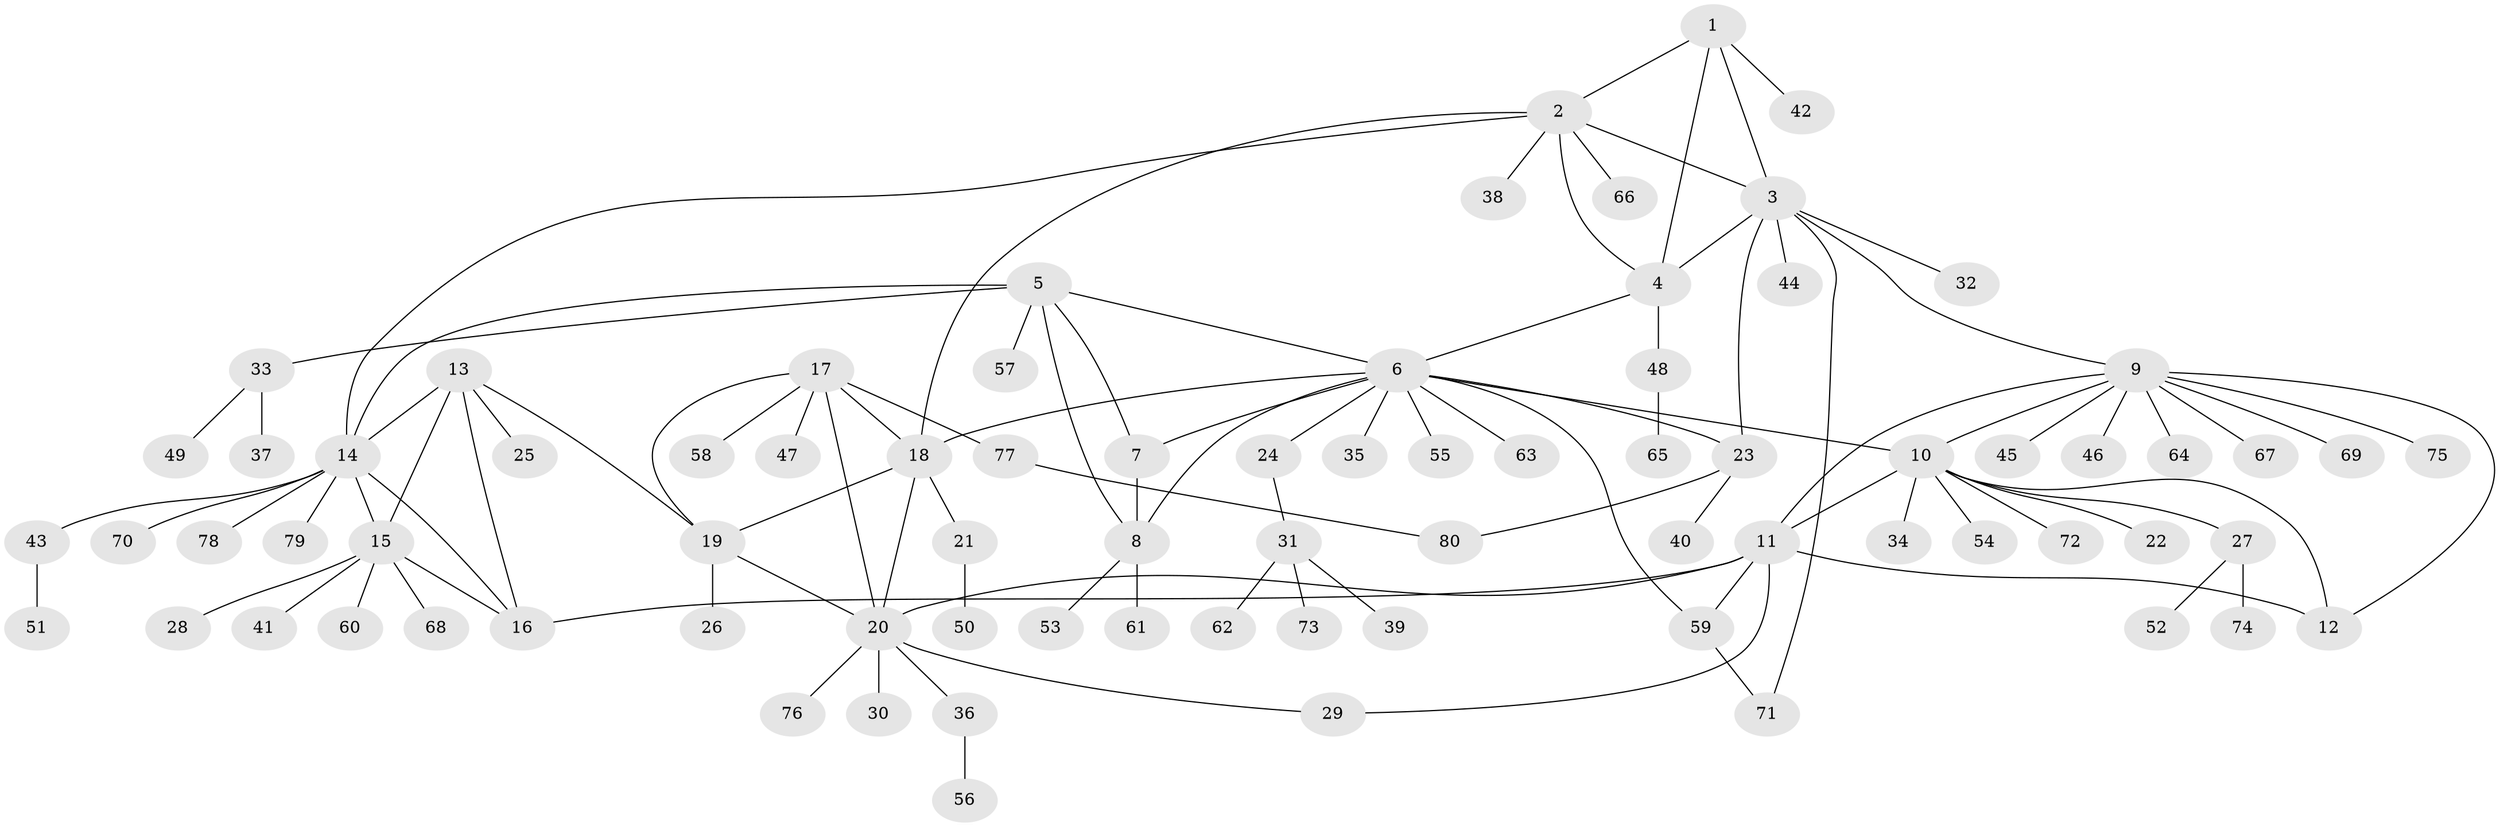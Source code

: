 // Generated by graph-tools (version 1.1) at 2025/02/03/09/25 03:02:50]
// undirected, 80 vertices, 105 edges
graph export_dot {
graph [start="1"]
  node [color=gray90,style=filled];
  1;
  2;
  3;
  4;
  5;
  6;
  7;
  8;
  9;
  10;
  11;
  12;
  13;
  14;
  15;
  16;
  17;
  18;
  19;
  20;
  21;
  22;
  23;
  24;
  25;
  26;
  27;
  28;
  29;
  30;
  31;
  32;
  33;
  34;
  35;
  36;
  37;
  38;
  39;
  40;
  41;
  42;
  43;
  44;
  45;
  46;
  47;
  48;
  49;
  50;
  51;
  52;
  53;
  54;
  55;
  56;
  57;
  58;
  59;
  60;
  61;
  62;
  63;
  64;
  65;
  66;
  67;
  68;
  69;
  70;
  71;
  72;
  73;
  74;
  75;
  76;
  77;
  78;
  79;
  80;
  1 -- 2;
  1 -- 3;
  1 -- 4;
  1 -- 42;
  2 -- 3;
  2 -- 4;
  2 -- 14;
  2 -- 18;
  2 -- 38;
  2 -- 66;
  3 -- 4;
  3 -- 9;
  3 -- 23;
  3 -- 32;
  3 -- 44;
  3 -- 71;
  4 -- 6;
  4 -- 48;
  5 -- 6;
  5 -- 7;
  5 -- 8;
  5 -- 14;
  5 -- 33;
  5 -- 57;
  6 -- 7;
  6 -- 8;
  6 -- 10;
  6 -- 18;
  6 -- 23;
  6 -- 24;
  6 -- 35;
  6 -- 55;
  6 -- 59;
  6 -- 63;
  7 -- 8;
  8 -- 53;
  8 -- 61;
  9 -- 10;
  9 -- 11;
  9 -- 12;
  9 -- 45;
  9 -- 46;
  9 -- 64;
  9 -- 67;
  9 -- 69;
  9 -- 75;
  10 -- 11;
  10 -- 12;
  10 -- 22;
  10 -- 27;
  10 -- 34;
  10 -- 54;
  10 -- 72;
  11 -- 12;
  11 -- 16;
  11 -- 20;
  11 -- 29;
  11 -- 59;
  13 -- 14;
  13 -- 15;
  13 -- 16;
  13 -- 19;
  13 -- 25;
  14 -- 15;
  14 -- 16;
  14 -- 43;
  14 -- 70;
  14 -- 78;
  14 -- 79;
  15 -- 16;
  15 -- 28;
  15 -- 41;
  15 -- 60;
  15 -- 68;
  17 -- 18;
  17 -- 19;
  17 -- 20;
  17 -- 47;
  17 -- 58;
  17 -- 77;
  18 -- 19;
  18 -- 20;
  18 -- 21;
  19 -- 20;
  19 -- 26;
  20 -- 29;
  20 -- 30;
  20 -- 36;
  20 -- 76;
  21 -- 50;
  23 -- 40;
  23 -- 80;
  24 -- 31;
  27 -- 52;
  27 -- 74;
  31 -- 39;
  31 -- 62;
  31 -- 73;
  33 -- 37;
  33 -- 49;
  36 -- 56;
  43 -- 51;
  48 -- 65;
  59 -- 71;
  77 -- 80;
}
